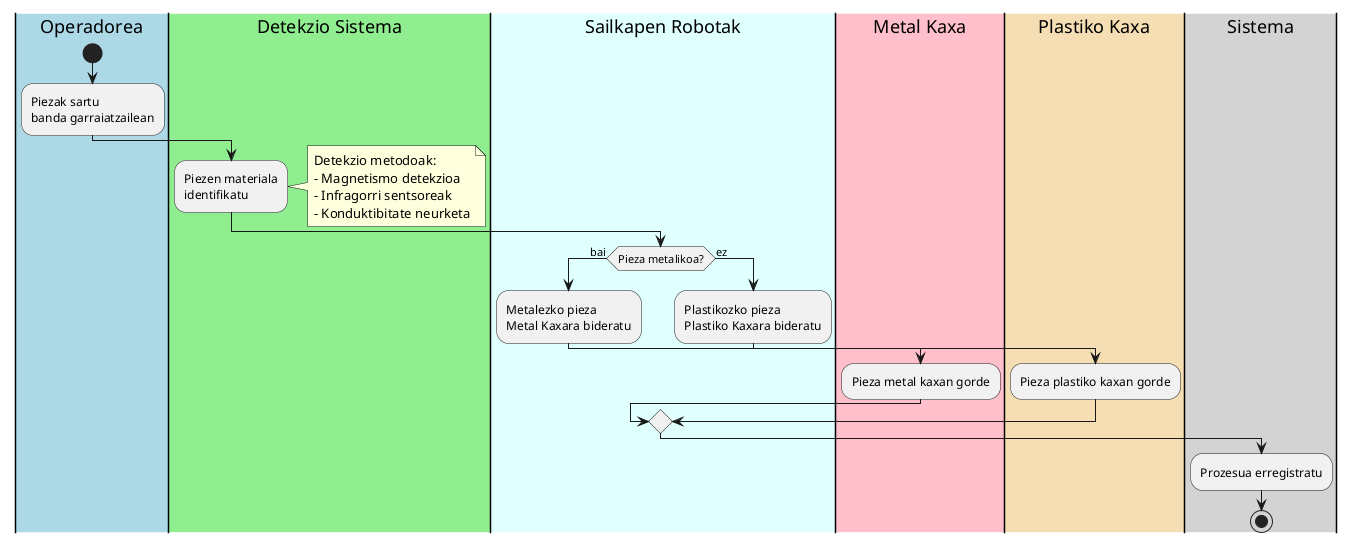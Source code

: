 @startuml
|#LightBlue|Operadorea|
start
:Piezak sartu 
banda garraiatzailean;

|#LightGreen|Detekzio Sistema|
:Piezen materiala 
identifikatu;
note right
Detekzio metodoak:
- Magnetismo detekzioa
- Infragorri sentsoreak
- Konduktibitate neurketa
end note

|#LightYellow|Sailkapen Robotak|
if (Pieza metalikoa?) then (bai)
    :Metalezko pieza 
    Metal Kaxara bideratu;
    |#Pink|Metal Kaxa|
    :Pieza metal kaxan gorde;
else (ez)
    |#LightCyan|Sailkapen Robotak|
    :Plastikozko pieza 
    Plastiko Kaxara bideratu;
    |#Wheat|Plastiko Kaxa|
    :Pieza plastiko kaxan gorde;
endif

|#LightGray|Sistema|
:Prozesua erregistratu;

stop
@enduml
